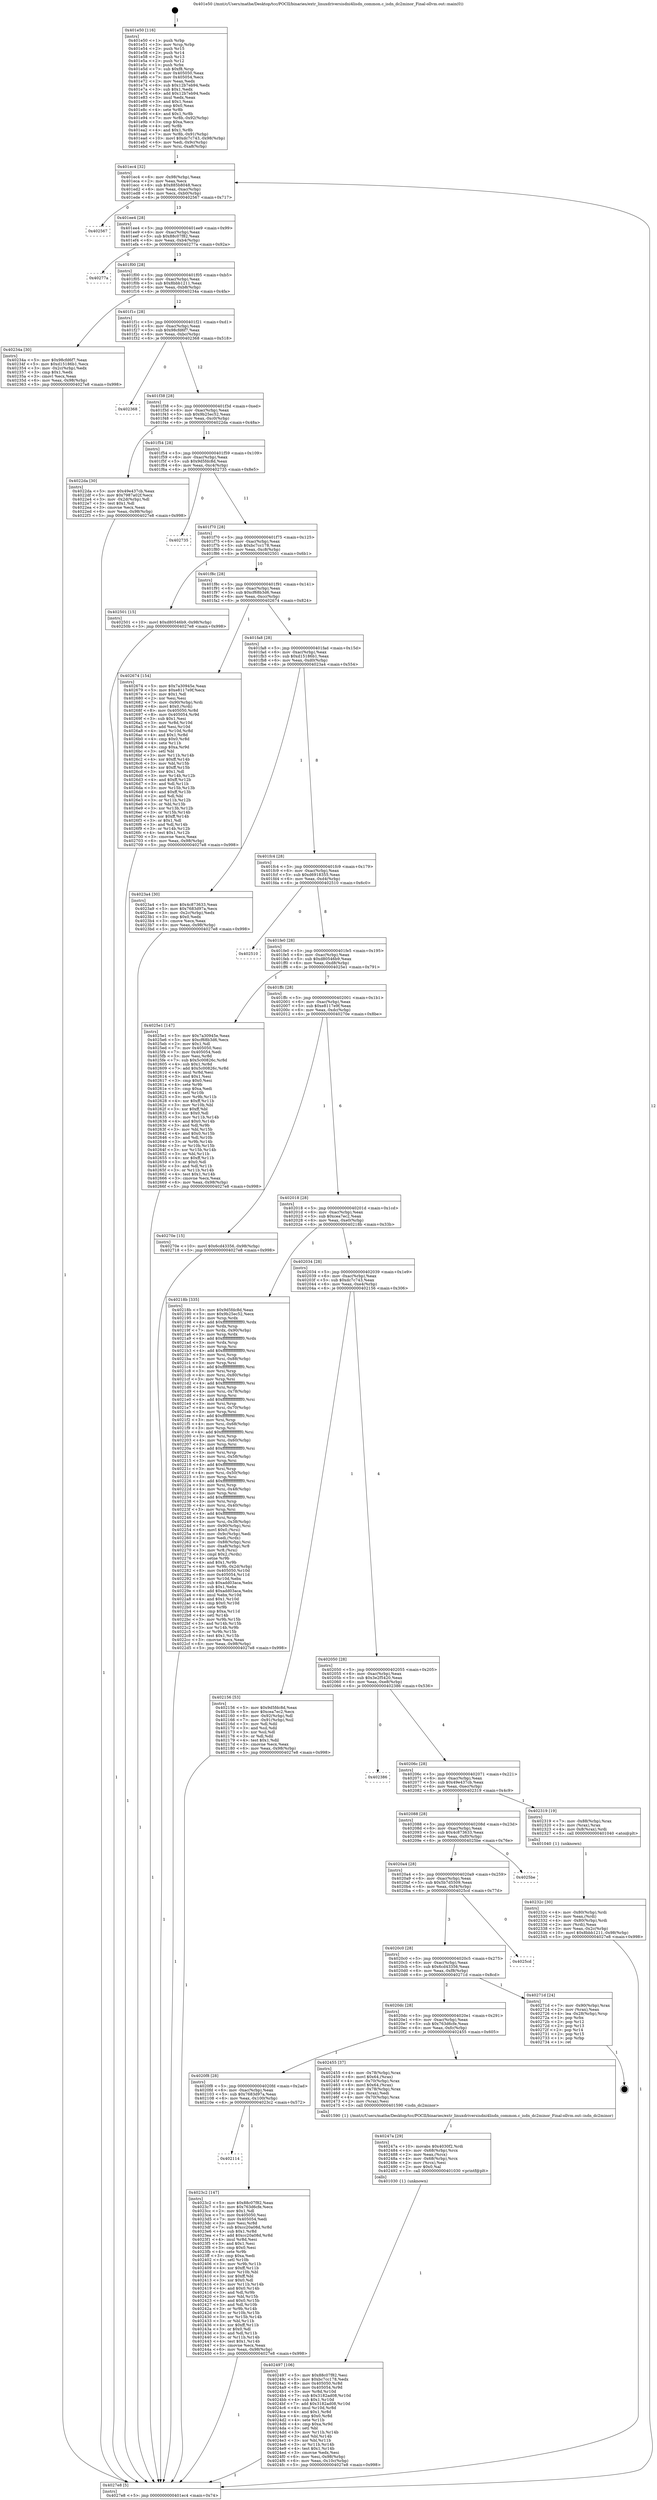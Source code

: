 digraph "0x401e50" {
  label = "0x401e50 (/mnt/c/Users/mathe/Desktop/tcc/POCII/binaries/extr_linuxdriversisdni4lisdn_common.c_isdn_dc2minor_Final-ollvm.out::main(0))"
  labelloc = "t"
  node[shape=record]

  Entry [label="",width=0.3,height=0.3,shape=circle,fillcolor=black,style=filled]
  "0x401ec4" [label="{
     0x401ec4 [32]\l
     | [instrs]\l
     &nbsp;&nbsp;0x401ec4 \<+6\>: mov -0x98(%rbp),%eax\l
     &nbsp;&nbsp;0x401eca \<+2\>: mov %eax,%ecx\l
     &nbsp;&nbsp;0x401ecc \<+6\>: sub $0x885b8048,%ecx\l
     &nbsp;&nbsp;0x401ed2 \<+6\>: mov %eax,-0xac(%rbp)\l
     &nbsp;&nbsp;0x401ed8 \<+6\>: mov %ecx,-0xb0(%rbp)\l
     &nbsp;&nbsp;0x401ede \<+6\>: je 0000000000402567 \<main+0x717\>\l
  }"]
  "0x402567" [label="{
     0x402567\l
  }", style=dashed]
  "0x401ee4" [label="{
     0x401ee4 [28]\l
     | [instrs]\l
     &nbsp;&nbsp;0x401ee4 \<+5\>: jmp 0000000000401ee9 \<main+0x99\>\l
     &nbsp;&nbsp;0x401ee9 \<+6\>: mov -0xac(%rbp),%eax\l
     &nbsp;&nbsp;0x401eef \<+5\>: sub $0x88c07f82,%eax\l
     &nbsp;&nbsp;0x401ef4 \<+6\>: mov %eax,-0xb4(%rbp)\l
     &nbsp;&nbsp;0x401efa \<+6\>: je 000000000040277a \<main+0x92a\>\l
  }"]
  Exit [label="",width=0.3,height=0.3,shape=circle,fillcolor=black,style=filled,peripheries=2]
  "0x40277a" [label="{
     0x40277a\l
  }", style=dashed]
  "0x401f00" [label="{
     0x401f00 [28]\l
     | [instrs]\l
     &nbsp;&nbsp;0x401f00 \<+5\>: jmp 0000000000401f05 \<main+0xb5\>\l
     &nbsp;&nbsp;0x401f05 \<+6\>: mov -0xac(%rbp),%eax\l
     &nbsp;&nbsp;0x401f0b \<+5\>: sub $0x8bbb1211,%eax\l
     &nbsp;&nbsp;0x401f10 \<+6\>: mov %eax,-0xb8(%rbp)\l
     &nbsp;&nbsp;0x401f16 \<+6\>: je 000000000040234a \<main+0x4fa\>\l
  }"]
  "0x402497" [label="{
     0x402497 [106]\l
     | [instrs]\l
     &nbsp;&nbsp;0x402497 \<+5\>: mov $0x88c07f82,%esi\l
     &nbsp;&nbsp;0x40249c \<+5\>: mov $0xbc7cc178,%edx\l
     &nbsp;&nbsp;0x4024a1 \<+8\>: mov 0x405050,%r8d\l
     &nbsp;&nbsp;0x4024a9 \<+8\>: mov 0x405054,%r9d\l
     &nbsp;&nbsp;0x4024b1 \<+3\>: mov %r8d,%r10d\l
     &nbsp;&nbsp;0x4024b4 \<+7\>: sub $0x3182ad08,%r10d\l
     &nbsp;&nbsp;0x4024bb \<+4\>: sub $0x1,%r10d\l
     &nbsp;&nbsp;0x4024bf \<+7\>: add $0x3182ad08,%r10d\l
     &nbsp;&nbsp;0x4024c6 \<+4\>: imul %r10d,%r8d\l
     &nbsp;&nbsp;0x4024ca \<+4\>: and $0x1,%r8d\l
     &nbsp;&nbsp;0x4024ce \<+4\>: cmp $0x0,%r8d\l
     &nbsp;&nbsp;0x4024d2 \<+4\>: sete %r11b\l
     &nbsp;&nbsp;0x4024d6 \<+4\>: cmp $0xa,%r9d\l
     &nbsp;&nbsp;0x4024da \<+3\>: setl %bl\l
     &nbsp;&nbsp;0x4024dd \<+3\>: mov %r11b,%r14b\l
     &nbsp;&nbsp;0x4024e0 \<+3\>: and %bl,%r14b\l
     &nbsp;&nbsp;0x4024e3 \<+3\>: xor %bl,%r11b\l
     &nbsp;&nbsp;0x4024e6 \<+3\>: or %r11b,%r14b\l
     &nbsp;&nbsp;0x4024e9 \<+4\>: test $0x1,%r14b\l
     &nbsp;&nbsp;0x4024ed \<+3\>: cmovne %edx,%esi\l
     &nbsp;&nbsp;0x4024f0 \<+6\>: mov %esi,-0x98(%rbp)\l
     &nbsp;&nbsp;0x4024f6 \<+6\>: mov %eax,-0x10c(%rbp)\l
     &nbsp;&nbsp;0x4024fc \<+5\>: jmp 00000000004027e8 \<main+0x998\>\l
  }"]
  "0x40234a" [label="{
     0x40234a [30]\l
     | [instrs]\l
     &nbsp;&nbsp;0x40234a \<+5\>: mov $0x98cfd6f7,%eax\l
     &nbsp;&nbsp;0x40234f \<+5\>: mov $0xd15186b1,%ecx\l
     &nbsp;&nbsp;0x402354 \<+3\>: mov -0x2c(%rbp),%edx\l
     &nbsp;&nbsp;0x402357 \<+3\>: cmp $0x1,%edx\l
     &nbsp;&nbsp;0x40235a \<+3\>: cmovl %ecx,%eax\l
     &nbsp;&nbsp;0x40235d \<+6\>: mov %eax,-0x98(%rbp)\l
     &nbsp;&nbsp;0x402363 \<+5\>: jmp 00000000004027e8 \<main+0x998\>\l
  }"]
  "0x401f1c" [label="{
     0x401f1c [28]\l
     | [instrs]\l
     &nbsp;&nbsp;0x401f1c \<+5\>: jmp 0000000000401f21 \<main+0xd1\>\l
     &nbsp;&nbsp;0x401f21 \<+6\>: mov -0xac(%rbp),%eax\l
     &nbsp;&nbsp;0x401f27 \<+5\>: sub $0x98cfd6f7,%eax\l
     &nbsp;&nbsp;0x401f2c \<+6\>: mov %eax,-0xbc(%rbp)\l
     &nbsp;&nbsp;0x401f32 \<+6\>: je 0000000000402368 \<main+0x518\>\l
  }"]
  "0x40247a" [label="{
     0x40247a [29]\l
     | [instrs]\l
     &nbsp;&nbsp;0x40247a \<+10\>: movabs $0x4030f2,%rdi\l
     &nbsp;&nbsp;0x402484 \<+4\>: mov -0x68(%rbp),%rcx\l
     &nbsp;&nbsp;0x402488 \<+2\>: mov %eax,(%rcx)\l
     &nbsp;&nbsp;0x40248a \<+4\>: mov -0x68(%rbp),%rcx\l
     &nbsp;&nbsp;0x40248e \<+2\>: mov (%rcx),%esi\l
     &nbsp;&nbsp;0x402490 \<+2\>: mov $0x0,%al\l
     &nbsp;&nbsp;0x402492 \<+5\>: call 0000000000401030 \<printf@plt\>\l
     | [calls]\l
     &nbsp;&nbsp;0x401030 \{1\} (unknown)\l
  }"]
  "0x402368" [label="{
     0x402368\l
  }", style=dashed]
  "0x401f38" [label="{
     0x401f38 [28]\l
     | [instrs]\l
     &nbsp;&nbsp;0x401f38 \<+5\>: jmp 0000000000401f3d \<main+0xed\>\l
     &nbsp;&nbsp;0x401f3d \<+6\>: mov -0xac(%rbp),%eax\l
     &nbsp;&nbsp;0x401f43 \<+5\>: sub $0x9b25ec52,%eax\l
     &nbsp;&nbsp;0x401f48 \<+6\>: mov %eax,-0xc0(%rbp)\l
     &nbsp;&nbsp;0x401f4e \<+6\>: je 00000000004022da \<main+0x48a\>\l
  }"]
  "0x402114" [label="{
     0x402114\l
  }", style=dashed]
  "0x4022da" [label="{
     0x4022da [30]\l
     | [instrs]\l
     &nbsp;&nbsp;0x4022da \<+5\>: mov $0x49e437cb,%eax\l
     &nbsp;&nbsp;0x4022df \<+5\>: mov $0x7987a02f,%ecx\l
     &nbsp;&nbsp;0x4022e4 \<+3\>: mov -0x2d(%rbp),%dl\l
     &nbsp;&nbsp;0x4022e7 \<+3\>: test $0x1,%dl\l
     &nbsp;&nbsp;0x4022ea \<+3\>: cmovne %ecx,%eax\l
     &nbsp;&nbsp;0x4022ed \<+6\>: mov %eax,-0x98(%rbp)\l
     &nbsp;&nbsp;0x4022f3 \<+5\>: jmp 00000000004027e8 \<main+0x998\>\l
  }"]
  "0x401f54" [label="{
     0x401f54 [28]\l
     | [instrs]\l
     &nbsp;&nbsp;0x401f54 \<+5\>: jmp 0000000000401f59 \<main+0x109\>\l
     &nbsp;&nbsp;0x401f59 \<+6\>: mov -0xac(%rbp),%eax\l
     &nbsp;&nbsp;0x401f5f \<+5\>: sub $0x9d5fdc8d,%eax\l
     &nbsp;&nbsp;0x401f64 \<+6\>: mov %eax,-0xc4(%rbp)\l
     &nbsp;&nbsp;0x401f6a \<+6\>: je 0000000000402735 \<main+0x8e5\>\l
  }"]
  "0x4023c2" [label="{
     0x4023c2 [147]\l
     | [instrs]\l
     &nbsp;&nbsp;0x4023c2 \<+5\>: mov $0x88c07f82,%eax\l
     &nbsp;&nbsp;0x4023c7 \<+5\>: mov $0x763d6cfe,%ecx\l
     &nbsp;&nbsp;0x4023cc \<+2\>: mov $0x1,%dl\l
     &nbsp;&nbsp;0x4023ce \<+7\>: mov 0x405050,%esi\l
     &nbsp;&nbsp;0x4023d5 \<+7\>: mov 0x405054,%edi\l
     &nbsp;&nbsp;0x4023dc \<+3\>: mov %esi,%r8d\l
     &nbsp;&nbsp;0x4023df \<+7\>: sub $0xcc20a08d,%r8d\l
     &nbsp;&nbsp;0x4023e6 \<+4\>: sub $0x1,%r8d\l
     &nbsp;&nbsp;0x4023ea \<+7\>: add $0xcc20a08d,%r8d\l
     &nbsp;&nbsp;0x4023f1 \<+4\>: imul %r8d,%esi\l
     &nbsp;&nbsp;0x4023f5 \<+3\>: and $0x1,%esi\l
     &nbsp;&nbsp;0x4023f8 \<+3\>: cmp $0x0,%esi\l
     &nbsp;&nbsp;0x4023fb \<+4\>: sete %r9b\l
     &nbsp;&nbsp;0x4023ff \<+3\>: cmp $0xa,%edi\l
     &nbsp;&nbsp;0x402402 \<+4\>: setl %r10b\l
     &nbsp;&nbsp;0x402406 \<+3\>: mov %r9b,%r11b\l
     &nbsp;&nbsp;0x402409 \<+4\>: xor $0xff,%r11b\l
     &nbsp;&nbsp;0x40240d \<+3\>: mov %r10b,%bl\l
     &nbsp;&nbsp;0x402410 \<+3\>: xor $0xff,%bl\l
     &nbsp;&nbsp;0x402413 \<+3\>: xor $0x0,%dl\l
     &nbsp;&nbsp;0x402416 \<+3\>: mov %r11b,%r14b\l
     &nbsp;&nbsp;0x402419 \<+4\>: and $0x0,%r14b\l
     &nbsp;&nbsp;0x40241d \<+3\>: and %dl,%r9b\l
     &nbsp;&nbsp;0x402420 \<+3\>: mov %bl,%r15b\l
     &nbsp;&nbsp;0x402423 \<+4\>: and $0x0,%r15b\l
     &nbsp;&nbsp;0x402427 \<+3\>: and %dl,%r10b\l
     &nbsp;&nbsp;0x40242a \<+3\>: or %r9b,%r14b\l
     &nbsp;&nbsp;0x40242d \<+3\>: or %r10b,%r15b\l
     &nbsp;&nbsp;0x402430 \<+3\>: xor %r15b,%r14b\l
     &nbsp;&nbsp;0x402433 \<+3\>: or %bl,%r11b\l
     &nbsp;&nbsp;0x402436 \<+4\>: xor $0xff,%r11b\l
     &nbsp;&nbsp;0x40243a \<+3\>: or $0x0,%dl\l
     &nbsp;&nbsp;0x40243d \<+3\>: and %dl,%r11b\l
     &nbsp;&nbsp;0x402440 \<+3\>: or %r11b,%r14b\l
     &nbsp;&nbsp;0x402443 \<+4\>: test $0x1,%r14b\l
     &nbsp;&nbsp;0x402447 \<+3\>: cmovne %ecx,%eax\l
     &nbsp;&nbsp;0x40244a \<+6\>: mov %eax,-0x98(%rbp)\l
     &nbsp;&nbsp;0x402450 \<+5\>: jmp 00000000004027e8 \<main+0x998\>\l
  }"]
  "0x402735" [label="{
     0x402735\l
  }", style=dashed]
  "0x401f70" [label="{
     0x401f70 [28]\l
     | [instrs]\l
     &nbsp;&nbsp;0x401f70 \<+5\>: jmp 0000000000401f75 \<main+0x125\>\l
     &nbsp;&nbsp;0x401f75 \<+6\>: mov -0xac(%rbp),%eax\l
     &nbsp;&nbsp;0x401f7b \<+5\>: sub $0xbc7cc178,%eax\l
     &nbsp;&nbsp;0x401f80 \<+6\>: mov %eax,-0xc8(%rbp)\l
     &nbsp;&nbsp;0x401f86 \<+6\>: je 0000000000402501 \<main+0x6b1\>\l
  }"]
  "0x4020f8" [label="{
     0x4020f8 [28]\l
     | [instrs]\l
     &nbsp;&nbsp;0x4020f8 \<+5\>: jmp 00000000004020fd \<main+0x2ad\>\l
     &nbsp;&nbsp;0x4020fd \<+6\>: mov -0xac(%rbp),%eax\l
     &nbsp;&nbsp;0x402103 \<+5\>: sub $0x7683d97a,%eax\l
     &nbsp;&nbsp;0x402108 \<+6\>: mov %eax,-0x100(%rbp)\l
     &nbsp;&nbsp;0x40210e \<+6\>: je 00000000004023c2 \<main+0x572\>\l
  }"]
  "0x402501" [label="{
     0x402501 [15]\l
     | [instrs]\l
     &nbsp;&nbsp;0x402501 \<+10\>: movl $0xd80546b9,-0x98(%rbp)\l
     &nbsp;&nbsp;0x40250b \<+5\>: jmp 00000000004027e8 \<main+0x998\>\l
  }"]
  "0x401f8c" [label="{
     0x401f8c [28]\l
     | [instrs]\l
     &nbsp;&nbsp;0x401f8c \<+5\>: jmp 0000000000401f91 \<main+0x141\>\l
     &nbsp;&nbsp;0x401f91 \<+6\>: mov -0xac(%rbp),%eax\l
     &nbsp;&nbsp;0x401f97 \<+5\>: sub $0xcf68b3d6,%eax\l
     &nbsp;&nbsp;0x401f9c \<+6\>: mov %eax,-0xcc(%rbp)\l
     &nbsp;&nbsp;0x401fa2 \<+6\>: je 0000000000402674 \<main+0x824\>\l
  }"]
  "0x402455" [label="{
     0x402455 [37]\l
     | [instrs]\l
     &nbsp;&nbsp;0x402455 \<+4\>: mov -0x78(%rbp),%rax\l
     &nbsp;&nbsp;0x402459 \<+6\>: movl $0x64,(%rax)\l
     &nbsp;&nbsp;0x40245f \<+4\>: mov -0x70(%rbp),%rax\l
     &nbsp;&nbsp;0x402463 \<+6\>: movl $0x64,(%rax)\l
     &nbsp;&nbsp;0x402469 \<+4\>: mov -0x78(%rbp),%rax\l
     &nbsp;&nbsp;0x40246d \<+2\>: mov (%rax),%edi\l
     &nbsp;&nbsp;0x40246f \<+4\>: mov -0x70(%rbp),%rax\l
     &nbsp;&nbsp;0x402473 \<+2\>: mov (%rax),%esi\l
     &nbsp;&nbsp;0x402475 \<+5\>: call 0000000000401590 \<isdn_dc2minor\>\l
     | [calls]\l
     &nbsp;&nbsp;0x401590 \{1\} (/mnt/c/Users/mathe/Desktop/tcc/POCII/binaries/extr_linuxdriversisdni4lisdn_common.c_isdn_dc2minor_Final-ollvm.out::isdn_dc2minor)\l
  }"]
  "0x402674" [label="{
     0x402674 [154]\l
     | [instrs]\l
     &nbsp;&nbsp;0x402674 \<+5\>: mov $0x7a30945e,%eax\l
     &nbsp;&nbsp;0x402679 \<+5\>: mov $0xe8117e9f,%ecx\l
     &nbsp;&nbsp;0x40267e \<+2\>: mov $0x1,%dl\l
     &nbsp;&nbsp;0x402680 \<+2\>: xor %esi,%esi\l
     &nbsp;&nbsp;0x402682 \<+7\>: mov -0x90(%rbp),%rdi\l
     &nbsp;&nbsp;0x402689 \<+6\>: movl $0x0,(%rdi)\l
     &nbsp;&nbsp;0x40268f \<+8\>: mov 0x405050,%r8d\l
     &nbsp;&nbsp;0x402697 \<+8\>: mov 0x405054,%r9d\l
     &nbsp;&nbsp;0x40269f \<+3\>: sub $0x1,%esi\l
     &nbsp;&nbsp;0x4026a2 \<+3\>: mov %r8d,%r10d\l
     &nbsp;&nbsp;0x4026a5 \<+3\>: add %esi,%r10d\l
     &nbsp;&nbsp;0x4026a8 \<+4\>: imul %r10d,%r8d\l
     &nbsp;&nbsp;0x4026ac \<+4\>: and $0x1,%r8d\l
     &nbsp;&nbsp;0x4026b0 \<+4\>: cmp $0x0,%r8d\l
     &nbsp;&nbsp;0x4026b4 \<+4\>: sete %r11b\l
     &nbsp;&nbsp;0x4026b8 \<+4\>: cmp $0xa,%r9d\l
     &nbsp;&nbsp;0x4026bc \<+3\>: setl %bl\l
     &nbsp;&nbsp;0x4026bf \<+3\>: mov %r11b,%r14b\l
     &nbsp;&nbsp;0x4026c2 \<+4\>: xor $0xff,%r14b\l
     &nbsp;&nbsp;0x4026c6 \<+3\>: mov %bl,%r15b\l
     &nbsp;&nbsp;0x4026c9 \<+4\>: xor $0xff,%r15b\l
     &nbsp;&nbsp;0x4026cd \<+3\>: xor $0x1,%dl\l
     &nbsp;&nbsp;0x4026d0 \<+3\>: mov %r14b,%r12b\l
     &nbsp;&nbsp;0x4026d3 \<+4\>: and $0xff,%r12b\l
     &nbsp;&nbsp;0x4026d7 \<+3\>: and %dl,%r11b\l
     &nbsp;&nbsp;0x4026da \<+3\>: mov %r15b,%r13b\l
     &nbsp;&nbsp;0x4026dd \<+4\>: and $0xff,%r13b\l
     &nbsp;&nbsp;0x4026e1 \<+2\>: and %dl,%bl\l
     &nbsp;&nbsp;0x4026e3 \<+3\>: or %r11b,%r12b\l
     &nbsp;&nbsp;0x4026e6 \<+3\>: or %bl,%r13b\l
     &nbsp;&nbsp;0x4026e9 \<+3\>: xor %r13b,%r12b\l
     &nbsp;&nbsp;0x4026ec \<+3\>: or %r15b,%r14b\l
     &nbsp;&nbsp;0x4026ef \<+4\>: xor $0xff,%r14b\l
     &nbsp;&nbsp;0x4026f3 \<+3\>: or $0x1,%dl\l
     &nbsp;&nbsp;0x4026f6 \<+3\>: and %dl,%r14b\l
     &nbsp;&nbsp;0x4026f9 \<+3\>: or %r14b,%r12b\l
     &nbsp;&nbsp;0x4026fc \<+4\>: test $0x1,%r12b\l
     &nbsp;&nbsp;0x402700 \<+3\>: cmovne %ecx,%eax\l
     &nbsp;&nbsp;0x402703 \<+6\>: mov %eax,-0x98(%rbp)\l
     &nbsp;&nbsp;0x402709 \<+5\>: jmp 00000000004027e8 \<main+0x998\>\l
  }"]
  "0x401fa8" [label="{
     0x401fa8 [28]\l
     | [instrs]\l
     &nbsp;&nbsp;0x401fa8 \<+5\>: jmp 0000000000401fad \<main+0x15d\>\l
     &nbsp;&nbsp;0x401fad \<+6\>: mov -0xac(%rbp),%eax\l
     &nbsp;&nbsp;0x401fb3 \<+5\>: sub $0xd15186b1,%eax\l
     &nbsp;&nbsp;0x401fb8 \<+6\>: mov %eax,-0xd0(%rbp)\l
     &nbsp;&nbsp;0x401fbe \<+6\>: je 00000000004023a4 \<main+0x554\>\l
  }"]
  "0x4020dc" [label="{
     0x4020dc [28]\l
     | [instrs]\l
     &nbsp;&nbsp;0x4020dc \<+5\>: jmp 00000000004020e1 \<main+0x291\>\l
     &nbsp;&nbsp;0x4020e1 \<+6\>: mov -0xac(%rbp),%eax\l
     &nbsp;&nbsp;0x4020e7 \<+5\>: sub $0x763d6cfe,%eax\l
     &nbsp;&nbsp;0x4020ec \<+6\>: mov %eax,-0xfc(%rbp)\l
     &nbsp;&nbsp;0x4020f2 \<+6\>: je 0000000000402455 \<main+0x605\>\l
  }"]
  "0x4023a4" [label="{
     0x4023a4 [30]\l
     | [instrs]\l
     &nbsp;&nbsp;0x4023a4 \<+5\>: mov $0x4c873633,%eax\l
     &nbsp;&nbsp;0x4023a9 \<+5\>: mov $0x7683d97a,%ecx\l
     &nbsp;&nbsp;0x4023ae \<+3\>: mov -0x2c(%rbp),%edx\l
     &nbsp;&nbsp;0x4023b1 \<+3\>: cmp $0x0,%edx\l
     &nbsp;&nbsp;0x4023b4 \<+3\>: cmove %ecx,%eax\l
     &nbsp;&nbsp;0x4023b7 \<+6\>: mov %eax,-0x98(%rbp)\l
     &nbsp;&nbsp;0x4023bd \<+5\>: jmp 00000000004027e8 \<main+0x998\>\l
  }"]
  "0x401fc4" [label="{
     0x401fc4 [28]\l
     | [instrs]\l
     &nbsp;&nbsp;0x401fc4 \<+5\>: jmp 0000000000401fc9 \<main+0x179\>\l
     &nbsp;&nbsp;0x401fc9 \<+6\>: mov -0xac(%rbp),%eax\l
     &nbsp;&nbsp;0x401fcf \<+5\>: sub $0xd6918355,%eax\l
     &nbsp;&nbsp;0x401fd4 \<+6\>: mov %eax,-0xd4(%rbp)\l
     &nbsp;&nbsp;0x401fda \<+6\>: je 0000000000402510 \<main+0x6c0\>\l
  }"]
  "0x40271d" [label="{
     0x40271d [24]\l
     | [instrs]\l
     &nbsp;&nbsp;0x40271d \<+7\>: mov -0x90(%rbp),%rax\l
     &nbsp;&nbsp;0x402724 \<+2\>: mov (%rax),%eax\l
     &nbsp;&nbsp;0x402726 \<+4\>: lea -0x28(%rbp),%rsp\l
     &nbsp;&nbsp;0x40272a \<+1\>: pop %rbx\l
     &nbsp;&nbsp;0x40272b \<+2\>: pop %r12\l
     &nbsp;&nbsp;0x40272d \<+2\>: pop %r13\l
     &nbsp;&nbsp;0x40272f \<+2\>: pop %r14\l
     &nbsp;&nbsp;0x402731 \<+2\>: pop %r15\l
     &nbsp;&nbsp;0x402733 \<+1\>: pop %rbp\l
     &nbsp;&nbsp;0x402734 \<+1\>: ret\l
  }"]
  "0x402510" [label="{
     0x402510\l
  }", style=dashed]
  "0x401fe0" [label="{
     0x401fe0 [28]\l
     | [instrs]\l
     &nbsp;&nbsp;0x401fe0 \<+5\>: jmp 0000000000401fe5 \<main+0x195\>\l
     &nbsp;&nbsp;0x401fe5 \<+6\>: mov -0xac(%rbp),%eax\l
     &nbsp;&nbsp;0x401feb \<+5\>: sub $0xd80546b9,%eax\l
     &nbsp;&nbsp;0x401ff0 \<+6\>: mov %eax,-0xd8(%rbp)\l
     &nbsp;&nbsp;0x401ff6 \<+6\>: je 00000000004025e1 \<main+0x791\>\l
  }"]
  "0x4020c0" [label="{
     0x4020c0 [28]\l
     | [instrs]\l
     &nbsp;&nbsp;0x4020c0 \<+5\>: jmp 00000000004020c5 \<main+0x275\>\l
     &nbsp;&nbsp;0x4020c5 \<+6\>: mov -0xac(%rbp),%eax\l
     &nbsp;&nbsp;0x4020cb \<+5\>: sub $0x6cd43356,%eax\l
     &nbsp;&nbsp;0x4020d0 \<+6\>: mov %eax,-0xf8(%rbp)\l
     &nbsp;&nbsp;0x4020d6 \<+6\>: je 000000000040271d \<main+0x8cd\>\l
  }"]
  "0x4025e1" [label="{
     0x4025e1 [147]\l
     | [instrs]\l
     &nbsp;&nbsp;0x4025e1 \<+5\>: mov $0x7a30945e,%eax\l
     &nbsp;&nbsp;0x4025e6 \<+5\>: mov $0xcf68b3d6,%ecx\l
     &nbsp;&nbsp;0x4025eb \<+2\>: mov $0x1,%dl\l
     &nbsp;&nbsp;0x4025ed \<+7\>: mov 0x405050,%esi\l
     &nbsp;&nbsp;0x4025f4 \<+7\>: mov 0x405054,%edi\l
     &nbsp;&nbsp;0x4025fb \<+3\>: mov %esi,%r8d\l
     &nbsp;&nbsp;0x4025fe \<+7\>: sub $0x5c00826c,%r8d\l
     &nbsp;&nbsp;0x402605 \<+4\>: sub $0x1,%r8d\l
     &nbsp;&nbsp;0x402609 \<+7\>: add $0x5c00826c,%r8d\l
     &nbsp;&nbsp;0x402610 \<+4\>: imul %r8d,%esi\l
     &nbsp;&nbsp;0x402614 \<+3\>: and $0x1,%esi\l
     &nbsp;&nbsp;0x402617 \<+3\>: cmp $0x0,%esi\l
     &nbsp;&nbsp;0x40261a \<+4\>: sete %r9b\l
     &nbsp;&nbsp;0x40261e \<+3\>: cmp $0xa,%edi\l
     &nbsp;&nbsp;0x402621 \<+4\>: setl %r10b\l
     &nbsp;&nbsp;0x402625 \<+3\>: mov %r9b,%r11b\l
     &nbsp;&nbsp;0x402628 \<+4\>: xor $0xff,%r11b\l
     &nbsp;&nbsp;0x40262c \<+3\>: mov %r10b,%bl\l
     &nbsp;&nbsp;0x40262f \<+3\>: xor $0xff,%bl\l
     &nbsp;&nbsp;0x402632 \<+3\>: xor $0x0,%dl\l
     &nbsp;&nbsp;0x402635 \<+3\>: mov %r11b,%r14b\l
     &nbsp;&nbsp;0x402638 \<+4\>: and $0x0,%r14b\l
     &nbsp;&nbsp;0x40263c \<+3\>: and %dl,%r9b\l
     &nbsp;&nbsp;0x40263f \<+3\>: mov %bl,%r15b\l
     &nbsp;&nbsp;0x402642 \<+4\>: and $0x0,%r15b\l
     &nbsp;&nbsp;0x402646 \<+3\>: and %dl,%r10b\l
     &nbsp;&nbsp;0x402649 \<+3\>: or %r9b,%r14b\l
     &nbsp;&nbsp;0x40264c \<+3\>: or %r10b,%r15b\l
     &nbsp;&nbsp;0x40264f \<+3\>: xor %r15b,%r14b\l
     &nbsp;&nbsp;0x402652 \<+3\>: or %bl,%r11b\l
     &nbsp;&nbsp;0x402655 \<+4\>: xor $0xff,%r11b\l
     &nbsp;&nbsp;0x402659 \<+3\>: or $0x0,%dl\l
     &nbsp;&nbsp;0x40265c \<+3\>: and %dl,%r11b\l
     &nbsp;&nbsp;0x40265f \<+3\>: or %r11b,%r14b\l
     &nbsp;&nbsp;0x402662 \<+4\>: test $0x1,%r14b\l
     &nbsp;&nbsp;0x402666 \<+3\>: cmovne %ecx,%eax\l
     &nbsp;&nbsp;0x402669 \<+6\>: mov %eax,-0x98(%rbp)\l
     &nbsp;&nbsp;0x40266f \<+5\>: jmp 00000000004027e8 \<main+0x998\>\l
  }"]
  "0x401ffc" [label="{
     0x401ffc [28]\l
     | [instrs]\l
     &nbsp;&nbsp;0x401ffc \<+5\>: jmp 0000000000402001 \<main+0x1b1\>\l
     &nbsp;&nbsp;0x402001 \<+6\>: mov -0xac(%rbp),%eax\l
     &nbsp;&nbsp;0x402007 \<+5\>: sub $0xe8117e9f,%eax\l
     &nbsp;&nbsp;0x40200c \<+6\>: mov %eax,-0xdc(%rbp)\l
     &nbsp;&nbsp;0x402012 \<+6\>: je 000000000040270e \<main+0x8be\>\l
  }"]
  "0x4025cd" [label="{
     0x4025cd\l
  }", style=dashed]
  "0x40270e" [label="{
     0x40270e [15]\l
     | [instrs]\l
     &nbsp;&nbsp;0x40270e \<+10\>: movl $0x6cd43356,-0x98(%rbp)\l
     &nbsp;&nbsp;0x402718 \<+5\>: jmp 00000000004027e8 \<main+0x998\>\l
  }"]
  "0x402018" [label="{
     0x402018 [28]\l
     | [instrs]\l
     &nbsp;&nbsp;0x402018 \<+5\>: jmp 000000000040201d \<main+0x1cd\>\l
     &nbsp;&nbsp;0x40201d \<+6\>: mov -0xac(%rbp),%eax\l
     &nbsp;&nbsp;0x402023 \<+5\>: sub $0xcea7ec2,%eax\l
     &nbsp;&nbsp;0x402028 \<+6\>: mov %eax,-0xe0(%rbp)\l
     &nbsp;&nbsp;0x40202e \<+6\>: je 000000000040218b \<main+0x33b\>\l
  }"]
  "0x4020a4" [label="{
     0x4020a4 [28]\l
     | [instrs]\l
     &nbsp;&nbsp;0x4020a4 \<+5\>: jmp 00000000004020a9 \<main+0x259\>\l
     &nbsp;&nbsp;0x4020a9 \<+6\>: mov -0xac(%rbp),%eax\l
     &nbsp;&nbsp;0x4020af \<+5\>: sub $0x5b7d5509,%eax\l
     &nbsp;&nbsp;0x4020b4 \<+6\>: mov %eax,-0xf4(%rbp)\l
     &nbsp;&nbsp;0x4020ba \<+6\>: je 00000000004025cd \<main+0x77d\>\l
  }"]
  "0x40218b" [label="{
     0x40218b [335]\l
     | [instrs]\l
     &nbsp;&nbsp;0x40218b \<+5\>: mov $0x9d5fdc8d,%eax\l
     &nbsp;&nbsp;0x402190 \<+5\>: mov $0x9b25ec52,%ecx\l
     &nbsp;&nbsp;0x402195 \<+3\>: mov %rsp,%rdx\l
     &nbsp;&nbsp;0x402198 \<+4\>: add $0xfffffffffffffff0,%rdx\l
     &nbsp;&nbsp;0x40219c \<+3\>: mov %rdx,%rsp\l
     &nbsp;&nbsp;0x40219f \<+7\>: mov %rdx,-0x90(%rbp)\l
     &nbsp;&nbsp;0x4021a6 \<+3\>: mov %rsp,%rdx\l
     &nbsp;&nbsp;0x4021a9 \<+4\>: add $0xfffffffffffffff0,%rdx\l
     &nbsp;&nbsp;0x4021ad \<+3\>: mov %rdx,%rsp\l
     &nbsp;&nbsp;0x4021b0 \<+3\>: mov %rsp,%rsi\l
     &nbsp;&nbsp;0x4021b3 \<+4\>: add $0xfffffffffffffff0,%rsi\l
     &nbsp;&nbsp;0x4021b7 \<+3\>: mov %rsi,%rsp\l
     &nbsp;&nbsp;0x4021ba \<+7\>: mov %rsi,-0x88(%rbp)\l
     &nbsp;&nbsp;0x4021c1 \<+3\>: mov %rsp,%rsi\l
     &nbsp;&nbsp;0x4021c4 \<+4\>: add $0xfffffffffffffff0,%rsi\l
     &nbsp;&nbsp;0x4021c8 \<+3\>: mov %rsi,%rsp\l
     &nbsp;&nbsp;0x4021cb \<+4\>: mov %rsi,-0x80(%rbp)\l
     &nbsp;&nbsp;0x4021cf \<+3\>: mov %rsp,%rsi\l
     &nbsp;&nbsp;0x4021d2 \<+4\>: add $0xfffffffffffffff0,%rsi\l
     &nbsp;&nbsp;0x4021d6 \<+3\>: mov %rsi,%rsp\l
     &nbsp;&nbsp;0x4021d9 \<+4\>: mov %rsi,-0x78(%rbp)\l
     &nbsp;&nbsp;0x4021dd \<+3\>: mov %rsp,%rsi\l
     &nbsp;&nbsp;0x4021e0 \<+4\>: add $0xfffffffffffffff0,%rsi\l
     &nbsp;&nbsp;0x4021e4 \<+3\>: mov %rsi,%rsp\l
     &nbsp;&nbsp;0x4021e7 \<+4\>: mov %rsi,-0x70(%rbp)\l
     &nbsp;&nbsp;0x4021eb \<+3\>: mov %rsp,%rsi\l
     &nbsp;&nbsp;0x4021ee \<+4\>: add $0xfffffffffffffff0,%rsi\l
     &nbsp;&nbsp;0x4021f2 \<+3\>: mov %rsi,%rsp\l
     &nbsp;&nbsp;0x4021f5 \<+4\>: mov %rsi,-0x68(%rbp)\l
     &nbsp;&nbsp;0x4021f9 \<+3\>: mov %rsp,%rsi\l
     &nbsp;&nbsp;0x4021fc \<+4\>: add $0xfffffffffffffff0,%rsi\l
     &nbsp;&nbsp;0x402200 \<+3\>: mov %rsi,%rsp\l
     &nbsp;&nbsp;0x402203 \<+4\>: mov %rsi,-0x60(%rbp)\l
     &nbsp;&nbsp;0x402207 \<+3\>: mov %rsp,%rsi\l
     &nbsp;&nbsp;0x40220a \<+4\>: add $0xfffffffffffffff0,%rsi\l
     &nbsp;&nbsp;0x40220e \<+3\>: mov %rsi,%rsp\l
     &nbsp;&nbsp;0x402211 \<+4\>: mov %rsi,-0x58(%rbp)\l
     &nbsp;&nbsp;0x402215 \<+3\>: mov %rsp,%rsi\l
     &nbsp;&nbsp;0x402218 \<+4\>: add $0xfffffffffffffff0,%rsi\l
     &nbsp;&nbsp;0x40221c \<+3\>: mov %rsi,%rsp\l
     &nbsp;&nbsp;0x40221f \<+4\>: mov %rsi,-0x50(%rbp)\l
     &nbsp;&nbsp;0x402223 \<+3\>: mov %rsp,%rsi\l
     &nbsp;&nbsp;0x402226 \<+4\>: add $0xfffffffffffffff0,%rsi\l
     &nbsp;&nbsp;0x40222a \<+3\>: mov %rsi,%rsp\l
     &nbsp;&nbsp;0x40222d \<+4\>: mov %rsi,-0x48(%rbp)\l
     &nbsp;&nbsp;0x402231 \<+3\>: mov %rsp,%rsi\l
     &nbsp;&nbsp;0x402234 \<+4\>: add $0xfffffffffffffff0,%rsi\l
     &nbsp;&nbsp;0x402238 \<+3\>: mov %rsi,%rsp\l
     &nbsp;&nbsp;0x40223b \<+4\>: mov %rsi,-0x40(%rbp)\l
     &nbsp;&nbsp;0x40223f \<+3\>: mov %rsp,%rsi\l
     &nbsp;&nbsp;0x402242 \<+4\>: add $0xfffffffffffffff0,%rsi\l
     &nbsp;&nbsp;0x402246 \<+3\>: mov %rsi,%rsp\l
     &nbsp;&nbsp;0x402249 \<+4\>: mov %rsi,-0x38(%rbp)\l
     &nbsp;&nbsp;0x40224d \<+7\>: mov -0x90(%rbp),%rsi\l
     &nbsp;&nbsp;0x402254 \<+6\>: movl $0x0,(%rsi)\l
     &nbsp;&nbsp;0x40225a \<+6\>: mov -0x9c(%rbp),%edi\l
     &nbsp;&nbsp;0x402260 \<+2\>: mov %edi,(%rdx)\l
     &nbsp;&nbsp;0x402262 \<+7\>: mov -0x88(%rbp),%rsi\l
     &nbsp;&nbsp;0x402269 \<+7\>: mov -0xa8(%rbp),%r8\l
     &nbsp;&nbsp;0x402270 \<+3\>: mov %r8,(%rsi)\l
     &nbsp;&nbsp;0x402273 \<+3\>: cmpl $0x2,(%rdx)\l
     &nbsp;&nbsp;0x402276 \<+4\>: setne %r9b\l
     &nbsp;&nbsp;0x40227a \<+4\>: and $0x1,%r9b\l
     &nbsp;&nbsp;0x40227e \<+4\>: mov %r9b,-0x2d(%rbp)\l
     &nbsp;&nbsp;0x402282 \<+8\>: mov 0x405050,%r10d\l
     &nbsp;&nbsp;0x40228a \<+8\>: mov 0x405054,%r11d\l
     &nbsp;&nbsp;0x402292 \<+3\>: mov %r10d,%ebx\l
     &nbsp;&nbsp;0x402295 \<+6\>: sub $0xadd03aca,%ebx\l
     &nbsp;&nbsp;0x40229b \<+3\>: sub $0x1,%ebx\l
     &nbsp;&nbsp;0x40229e \<+6\>: add $0xadd03aca,%ebx\l
     &nbsp;&nbsp;0x4022a4 \<+4\>: imul %ebx,%r10d\l
     &nbsp;&nbsp;0x4022a8 \<+4\>: and $0x1,%r10d\l
     &nbsp;&nbsp;0x4022ac \<+4\>: cmp $0x0,%r10d\l
     &nbsp;&nbsp;0x4022b0 \<+4\>: sete %r9b\l
     &nbsp;&nbsp;0x4022b4 \<+4\>: cmp $0xa,%r11d\l
     &nbsp;&nbsp;0x4022b8 \<+4\>: setl %r14b\l
     &nbsp;&nbsp;0x4022bc \<+3\>: mov %r9b,%r15b\l
     &nbsp;&nbsp;0x4022bf \<+3\>: and %r14b,%r15b\l
     &nbsp;&nbsp;0x4022c2 \<+3\>: xor %r14b,%r9b\l
     &nbsp;&nbsp;0x4022c5 \<+3\>: or %r9b,%r15b\l
     &nbsp;&nbsp;0x4022c8 \<+4\>: test $0x1,%r15b\l
     &nbsp;&nbsp;0x4022cc \<+3\>: cmovne %ecx,%eax\l
     &nbsp;&nbsp;0x4022cf \<+6\>: mov %eax,-0x98(%rbp)\l
     &nbsp;&nbsp;0x4022d5 \<+5\>: jmp 00000000004027e8 \<main+0x998\>\l
  }"]
  "0x402034" [label="{
     0x402034 [28]\l
     | [instrs]\l
     &nbsp;&nbsp;0x402034 \<+5\>: jmp 0000000000402039 \<main+0x1e9\>\l
     &nbsp;&nbsp;0x402039 \<+6\>: mov -0xac(%rbp),%eax\l
     &nbsp;&nbsp;0x40203f \<+5\>: sub $0xdc7c743,%eax\l
     &nbsp;&nbsp;0x402044 \<+6\>: mov %eax,-0xe4(%rbp)\l
     &nbsp;&nbsp;0x40204a \<+6\>: je 0000000000402156 \<main+0x306\>\l
  }"]
  "0x4025be" [label="{
     0x4025be\l
  }", style=dashed]
  "0x402156" [label="{
     0x402156 [53]\l
     | [instrs]\l
     &nbsp;&nbsp;0x402156 \<+5\>: mov $0x9d5fdc8d,%eax\l
     &nbsp;&nbsp;0x40215b \<+5\>: mov $0xcea7ec2,%ecx\l
     &nbsp;&nbsp;0x402160 \<+6\>: mov -0x92(%rbp),%dl\l
     &nbsp;&nbsp;0x402166 \<+7\>: mov -0x91(%rbp),%sil\l
     &nbsp;&nbsp;0x40216d \<+3\>: mov %dl,%dil\l
     &nbsp;&nbsp;0x402170 \<+3\>: and %sil,%dil\l
     &nbsp;&nbsp;0x402173 \<+3\>: xor %sil,%dl\l
     &nbsp;&nbsp;0x402176 \<+3\>: or %dl,%dil\l
     &nbsp;&nbsp;0x402179 \<+4\>: test $0x1,%dil\l
     &nbsp;&nbsp;0x40217d \<+3\>: cmovne %ecx,%eax\l
     &nbsp;&nbsp;0x402180 \<+6\>: mov %eax,-0x98(%rbp)\l
     &nbsp;&nbsp;0x402186 \<+5\>: jmp 00000000004027e8 \<main+0x998\>\l
  }"]
  "0x402050" [label="{
     0x402050 [28]\l
     | [instrs]\l
     &nbsp;&nbsp;0x402050 \<+5\>: jmp 0000000000402055 \<main+0x205\>\l
     &nbsp;&nbsp;0x402055 \<+6\>: mov -0xac(%rbp),%eax\l
     &nbsp;&nbsp;0x40205b \<+5\>: sub $0x3e2f5420,%eax\l
     &nbsp;&nbsp;0x402060 \<+6\>: mov %eax,-0xe8(%rbp)\l
     &nbsp;&nbsp;0x402066 \<+6\>: je 0000000000402386 \<main+0x536\>\l
  }"]
  "0x4027e8" [label="{
     0x4027e8 [5]\l
     | [instrs]\l
     &nbsp;&nbsp;0x4027e8 \<+5\>: jmp 0000000000401ec4 \<main+0x74\>\l
  }"]
  "0x401e50" [label="{
     0x401e50 [116]\l
     | [instrs]\l
     &nbsp;&nbsp;0x401e50 \<+1\>: push %rbp\l
     &nbsp;&nbsp;0x401e51 \<+3\>: mov %rsp,%rbp\l
     &nbsp;&nbsp;0x401e54 \<+2\>: push %r15\l
     &nbsp;&nbsp;0x401e56 \<+2\>: push %r14\l
     &nbsp;&nbsp;0x401e58 \<+2\>: push %r13\l
     &nbsp;&nbsp;0x401e5a \<+2\>: push %r12\l
     &nbsp;&nbsp;0x401e5c \<+1\>: push %rbx\l
     &nbsp;&nbsp;0x401e5d \<+7\>: sub $0xf8,%rsp\l
     &nbsp;&nbsp;0x401e64 \<+7\>: mov 0x405050,%eax\l
     &nbsp;&nbsp;0x401e6b \<+7\>: mov 0x405054,%ecx\l
     &nbsp;&nbsp;0x401e72 \<+2\>: mov %eax,%edx\l
     &nbsp;&nbsp;0x401e74 \<+6\>: sub $0x12b7eb94,%edx\l
     &nbsp;&nbsp;0x401e7a \<+3\>: sub $0x1,%edx\l
     &nbsp;&nbsp;0x401e7d \<+6\>: add $0x12b7eb94,%edx\l
     &nbsp;&nbsp;0x401e83 \<+3\>: imul %edx,%eax\l
     &nbsp;&nbsp;0x401e86 \<+3\>: and $0x1,%eax\l
     &nbsp;&nbsp;0x401e89 \<+3\>: cmp $0x0,%eax\l
     &nbsp;&nbsp;0x401e8c \<+4\>: sete %r8b\l
     &nbsp;&nbsp;0x401e90 \<+4\>: and $0x1,%r8b\l
     &nbsp;&nbsp;0x401e94 \<+7\>: mov %r8b,-0x92(%rbp)\l
     &nbsp;&nbsp;0x401e9b \<+3\>: cmp $0xa,%ecx\l
     &nbsp;&nbsp;0x401e9e \<+4\>: setl %r8b\l
     &nbsp;&nbsp;0x401ea2 \<+4\>: and $0x1,%r8b\l
     &nbsp;&nbsp;0x401ea6 \<+7\>: mov %r8b,-0x91(%rbp)\l
     &nbsp;&nbsp;0x401ead \<+10\>: movl $0xdc7c743,-0x98(%rbp)\l
     &nbsp;&nbsp;0x401eb7 \<+6\>: mov %edi,-0x9c(%rbp)\l
     &nbsp;&nbsp;0x401ebd \<+7\>: mov %rsi,-0xa8(%rbp)\l
  }"]
  "0x40232c" [label="{
     0x40232c [30]\l
     | [instrs]\l
     &nbsp;&nbsp;0x40232c \<+4\>: mov -0x80(%rbp),%rdi\l
     &nbsp;&nbsp;0x402330 \<+2\>: mov %eax,(%rdi)\l
     &nbsp;&nbsp;0x402332 \<+4\>: mov -0x80(%rbp),%rdi\l
     &nbsp;&nbsp;0x402336 \<+2\>: mov (%rdi),%eax\l
     &nbsp;&nbsp;0x402338 \<+3\>: mov %eax,-0x2c(%rbp)\l
     &nbsp;&nbsp;0x40233b \<+10\>: movl $0x8bbb1211,-0x98(%rbp)\l
     &nbsp;&nbsp;0x402345 \<+5\>: jmp 00000000004027e8 \<main+0x998\>\l
  }"]
  "0x402088" [label="{
     0x402088 [28]\l
     | [instrs]\l
     &nbsp;&nbsp;0x402088 \<+5\>: jmp 000000000040208d \<main+0x23d\>\l
     &nbsp;&nbsp;0x40208d \<+6\>: mov -0xac(%rbp),%eax\l
     &nbsp;&nbsp;0x402093 \<+5\>: sub $0x4c873633,%eax\l
     &nbsp;&nbsp;0x402098 \<+6\>: mov %eax,-0xf0(%rbp)\l
     &nbsp;&nbsp;0x40209e \<+6\>: je 00000000004025be \<main+0x76e\>\l
  }"]
  "0x402386" [label="{
     0x402386\l
  }", style=dashed]
  "0x40206c" [label="{
     0x40206c [28]\l
     | [instrs]\l
     &nbsp;&nbsp;0x40206c \<+5\>: jmp 0000000000402071 \<main+0x221\>\l
     &nbsp;&nbsp;0x402071 \<+6\>: mov -0xac(%rbp),%eax\l
     &nbsp;&nbsp;0x402077 \<+5\>: sub $0x49e437cb,%eax\l
     &nbsp;&nbsp;0x40207c \<+6\>: mov %eax,-0xec(%rbp)\l
     &nbsp;&nbsp;0x402082 \<+6\>: je 0000000000402319 \<main+0x4c9\>\l
  }"]
  "0x402319" [label="{
     0x402319 [19]\l
     | [instrs]\l
     &nbsp;&nbsp;0x402319 \<+7\>: mov -0x88(%rbp),%rax\l
     &nbsp;&nbsp;0x402320 \<+3\>: mov (%rax),%rax\l
     &nbsp;&nbsp;0x402323 \<+4\>: mov 0x8(%rax),%rdi\l
     &nbsp;&nbsp;0x402327 \<+5\>: call 0000000000401040 \<atoi@plt\>\l
     | [calls]\l
     &nbsp;&nbsp;0x401040 \{1\} (unknown)\l
  }"]
  Entry -> "0x401e50" [label=" 1"]
  "0x401ec4" -> "0x402567" [label=" 0"]
  "0x401ec4" -> "0x401ee4" [label=" 13"]
  "0x40271d" -> Exit [label=" 1"]
  "0x401ee4" -> "0x40277a" [label=" 0"]
  "0x401ee4" -> "0x401f00" [label=" 13"]
  "0x40270e" -> "0x4027e8" [label=" 1"]
  "0x401f00" -> "0x40234a" [label=" 1"]
  "0x401f00" -> "0x401f1c" [label=" 12"]
  "0x402674" -> "0x4027e8" [label=" 1"]
  "0x401f1c" -> "0x402368" [label=" 0"]
  "0x401f1c" -> "0x401f38" [label=" 12"]
  "0x4025e1" -> "0x4027e8" [label=" 1"]
  "0x401f38" -> "0x4022da" [label=" 1"]
  "0x401f38" -> "0x401f54" [label=" 11"]
  "0x402501" -> "0x4027e8" [label=" 1"]
  "0x401f54" -> "0x402735" [label=" 0"]
  "0x401f54" -> "0x401f70" [label=" 11"]
  "0x402497" -> "0x4027e8" [label=" 1"]
  "0x401f70" -> "0x402501" [label=" 1"]
  "0x401f70" -> "0x401f8c" [label=" 10"]
  "0x402455" -> "0x40247a" [label=" 1"]
  "0x401f8c" -> "0x402674" [label=" 1"]
  "0x401f8c" -> "0x401fa8" [label=" 9"]
  "0x4023c2" -> "0x4027e8" [label=" 1"]
  "0x401fa8" -> "0x4023a4" [label=" 1"]
  "0x401fa8" -> "0x401fc4" [label=" 8"]
  "0x4020f8" -> "0x4023c2" [label=" 1"]
  "0x401fc4" -> "0x402510" [label=" 0"]
  "0x401fc4" -> "0x401fe0" [label=" 8"]
  "0x40247a" -> "0x402497" [label=" 1"]
  "0x401fe0" -> "0x4025e1" [label=" 1"]
  "0x401fe0" -> "0x401ffc" [label=" 7"]
  "0x4020dc" -> "0x402455" [label=" 1"]
  "0x401ffc" -> "0x40270e" [label=" 1"]
  "0x401ffc" -> "0x402018" [label=" 6"]
  "0x4020f8" -> "0x402114" [label=" 0"]
  "0x402018" -> "0x40218b" [label=" 1"]
  "0x402018" -> "0x402034" [label=" 5"]
  "0x4020c0" -> "0x40271d" [label=" 1"]
  "0x402034" -> "0x402156" [label=" 1"]
  "0x402034" -> "0x402050" [label=" 4"]
  "0x402156" -> "0x4027e8" [label=" 1"]
  "0x401e50" -> "0x401ec4" [label=" 1"]
  "0x4027e8" -> "0x401ec4" [label=" 12"]
  "0x4020dc" -> "0x4020f8" [label=" 1"]
  "0x40218b" -> "0x4027e8" [label=" 1"]
  "0x4022da" -> "0x4027e8" [label=" 1"]
  "0x4020a4" -> "0x4025cd" [label=" 0"]
  "0x402050" -> "0x402386" [label=" 0"]
  "0x402050" -> "0x40206c" [label=" 4"]
  "0x4020c0" -> "0x4020dc" [label=" 2"]
  "0x40206c" -> "0x402319" [label=" 1"]
  "0x40206c" -> "0x402088" [label=" 3"]
  "0x402319" -> "0x40232c" [label=" 1"]
  "0x40232c" -> "0x4027e8" [label=" 1"]
  "0x40234a" -> "0x4027e8" [label=" 1"]
  "0x4023a4" -> "0x4027e8" [label=" 1"]
  "0x4020a4" -> "0x4020c0" [label=" 3"]
  "0x402088" -> "0x4025be" [label=" 0"]
  "0x402088" -> "0x4020a4" [label=" 3"]
}
